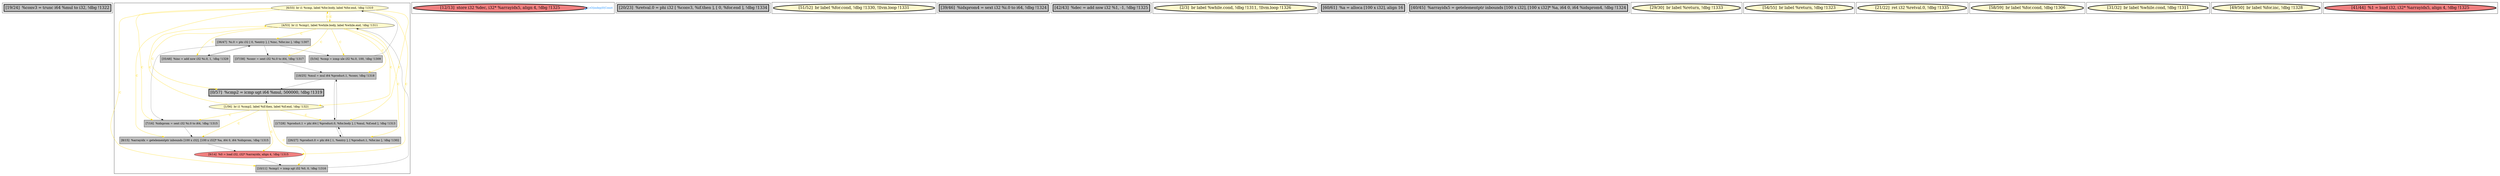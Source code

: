 
digraph G {





subgraph cluster16 {


node124 [penwidth=3.0,fontsize=20,fillcolor=grey,label="[19/24]  %conv3 = trunc i64 %mul to i32, !dbg !1322",shape=rectangle,style=filled ]



}

subgraph cluster4 {


node112 [fillcolor=lemonchiffon,label="[6/33]  br i1 %cmp, label %for.body, label %for.end, !dbg !1310",shape=ellipse,style=filled ]
node111 [fillcolor=grey,label="[26/27]  %product.0 = phi i64 [ 1, %entry ], [ %product.1, %for.inc ], !dbg !1302",shape=rectangle,style=filled ]
node109 [fillcolor=lemonchiffon,label="[4/53]  br i1 %cmp1, label %while.body, label %while.end, !dbg !1311",shape=ellipse,style=filled ]
node107 [penwidth=3.0,fontsize=20,fillcolor=grey,label="[0/57]  %cmp2 = icmp ugt i64 %mul, 500000, !dbg !1319",shape=rectangle,style=filled ]
node106 [fillcolor=grey,label="[18/25]  %mul = mul i64 %product.1, %conv, !dbg !1318",shape=rectangle,style=filled ]
node105 [fillcolor=grey,label="[5/34]  %cmp = icmp ule i32 %i.0, 100, !dbg !1309",shape=rectangle,style=filled ]
node104 [fillcolor=grey,label="[35/48]  %inc = add nsw i32 %i.0, 1, !dbg !1329",shape=rectangle,style=filled ]
node99 [fillcolor=lemonchiffon,label="[1/56]  br i1 %cmp2, label %if.then, label %if.end, !dbg !1321",shape=ellipse,style=filled ]
node98 [fillcolor=grey,label="[37/38]  %conv = sext i32 %i.0 to i64, !dbg !1317",shape=rectangle,style=filled ]
node100 [fillcolor=lightcoral,label="[9/14]  %0 = load i32, i32* %arrayidx, align 4, !dbg !1315",shape=ellipse,style=filled ]
node110 [fillcolor=grey,label="[7/16]  %idxprom = sext i32 %i.0 to i64, !dbg !1315",shape=rectangle,style=filled ]
node101 [fillcolor=grey,label="[10/11]  %cmp1 = icmp sgt i32 %0, 0, !dbg !1316",shape=rectangle,style=filled ]
node108 [fillcolor=grey,label="[17/28]  %product.1 = phi i64 [ %product.0, %for.body ], [ %mul, %if.end ], !dbg !1313",shape=rectangle,style=filled ]
node102 [fillcolor=grey,label="[36/47]  %i.0 = phi i32 [ 0, %entry ], [ %inc, %for.inc ], !dbg !1307",shape=rectangle,style=filled ]
node103 [fillcolor=grey,label="[8/15]  %arrayidx = getelementptr inbounds [100 x i32], [100 x i32]* %a, i64 0, i64 %idxprom, !dbg !1315",shape=rectangle,style=filled ]

node112->node108 [style=solid,color=gold,label="C",penwidth=1.0,fontcolor=gold ]
node109->node104 [style=solid,color=gold,label="C",penwidth=1.0,fontcolor=gold ]
node109->node112 [style=solid,color=gold,label="C",penwidth=1.0,fontcolor=gold ]
node112->node100 [style=solid,color=gold,label="C",penwidth=1.0,fontcolor=gold ]
node109->node111 [style=solid,color=gold,label="C",penwidth=1.0,fontcolor=gold ]
node99->node103 [style=solid,color=gold,label="C",penwidth=1.0,fontcolor=gold ]
node98->node106 [style=solid,color=black,label="",penwidth=0.5,fontcolor=black ]
node102->node98 [style=solid,color=black,label="",penwidth=0.5,fontcolor=black ]
node104->node102 [style=solid,color=black,label="",penwidth=0.5,fontcolor=black ]
node99->node108 [style=solid,color=gold,label="C",penwidth=1.0,fontcolor=gold ]
node102->node104 [style=solid,color=black,label="",penwidth=0.5,fontcolor=black ]
node112->node101 [style=solid,color=gold,label="C",penwidth=1.0,fontcolor=gold ]
node99->node101 [style=solid,color=gold,label="C",penwidth=1.0,fontcolor=gold ]
node108->node106 [style=solid,color=black,label="",penwidth=0.5,fontcolor=black ]
node102->node105 [style=solid,color=black,label="",penwidth=0.5,fontcolor=black ]
node109->node107 [style=solid,color=gold,label="C",penwidth=1.0,fontcolor=gold ]
node112->node110 [style=solid,color=gold,label="C",penwidth=1.0,fontcolor=gold ]
node102->node110 [style=solid,color=black,label="",penwidth=0.5,fontcolor=black ]
node101->node109 [style=solid,color=black,label="",penwidth=0.5,fontcolor=black ]
node105->node112 [style=solid,color=black,label="",penwidth=0.5,fontcolor=black ]
node109->node102 [style=solid,color=gold,label="C",penwidth=1.0,fontcolor=gold ]
node109->node106 [style=solid,color=gold,label="C",penwidth=1.0,fontcolor=gold ]
node106->node107 [style=solid,color=black,label="",penwidth=0.5,fontcolor=black ]
node103->node100 [style=solid,color=black,label="",penwidth=0.5,fontcolor=black ]
node99->node109 [style=solid,color=gold,label="C",penwidth=1.0,fontcolor=gold ]
node109->node99 [style=solid,color=gold,label="C",penwidth=1.0,fontcolor=gold ]
node99->node110 [style=solid,color=gold,label="C",penwidth=1.0,fontcolor=gold ]
node106->node108 [style=solid,color=black,label="",penwidth=0.5,fontcolor=black ]
node108->node111 [style=solid,color=black,label="",penwidth=0.5,fontcolor=black ]
node107->node99 [style=solid,color=black,label="",penwidth=0.5,fontcolor=black ]
node112->node109 [style=solid,color=gold,label="C",penwidth=1.0,fontcolor=gold ]
node109->node105 [style=solid,color=gold,label="C",penwidth=1.0,fontcolor=gold ]
node99->node100 [style=solid,color=gold,label="C",penwidth=1.0,fontcolor=gold ]
node100->node101 [style=solid,color=black,label="",penwidth=0.5,fontcolor=black ]
node112->node103 [style=solid,color=gold,label="C",penwidth=1.0,fontcolor=gold ]
node109->node98 [style=solid,color=gold,label="C",penwidth=1.0,fontcolor=gold ]
node110->node103 [style=solid,color=black,label="",penwidth=0.5,fontcolor=black ]
node111->node108 [style=solid,color=black,label="",penwidth=0.5,fontcolor=black ]


}

subgraph cluster3 {


node97 [penwidth=3.0,fontsize=20,fillcolor=lightcoral,label="[12/13]  store i32 %dec, i32* %arrayidx5, align 4, !dbg !1325",shape=ellipse,style=filled ]

node97->node97 [style=solid,color=dodgerblue,label="O|indep|0|Const",penwidth=1.0,fontcolor=dodgerblue ]


}

subgraph cluster2 {


node96 [penwidth=3.0,fontsize=20,fillcolor=grey,label="[20/23]  %retval.0 = phi i32 [ %conv3, %if.then ], [ 0, %for.end ], !dbg !1334",shape=rectangle,style=filled ]



}

subgraph cluster1 {


node95 [penwidth=3.0,fontsize=20,fillcolor=lemonchiffon,label="[51/52]  br label %for.cond, !dbg !1330, !llvm.loop !1331",shape=ellipse,style=filled ]



}

subgraph cluster12 {


node120 [penwidth=3.0,fontsize=20,fillcolor=grey,label="[39/46]  %idxprom4 = sext i32 %i.0 to i64, !dbg !1324",shape=rectangle,style=filled ]



}

subgraph cluster5 {


node113 [penwidth=3.0,fontsize=20,fillcolor=grey,label="[42/43]  %dec = add nsw i32 %1, -1, !dbg !1325",shape=rectangle,style=filled ]



}

subgraph cluster0 {


node94 [penwidth=3.0,fontsize=20,fillcolor=lemonchiffon,label="[2/3]  br label %while.cond, !dbg !1311, !llvm.loop !1326",shape=ellipse,style=filled ]



}

subgraph cluster6 {


node114 [penwidth=3.0,fontsize=20,fillcolor=grey,label="[60/61]  %a = alloca [100 x i32], align 16",shape=rectangle,style=filled ]



}

subgraph cluster14 {


node122 [penwidth=3.0,fontsize=20,fillcolor=grey,label="[40/45]  %arrayidx5 = getelementptr inbounds [100 x i32], [100 x i32]* %a, i64 0, i64 %idxprom4, !dbg !1324",shape=rectangle,style=filled ]



}

subgraph cluster7 {


node115 [penwidth=3.0,fontsize=20,fillcolor=lemonchiffon,label="[29/30]  br label %return, !dbg !1333",shape=ellipse,style=filled ]



}

subgraph cluster8 {


node116 [penwidth=3.0,fontsize=20,fillcolor=lemonchiffon,label="[54/55]  br label %return, !dbg !1323",shape=ellipse,style=filled ]



}

subgraph cluster9 {


node117 [penwidth=3.0,fontsize=20,fillcolor=lemonchiffon,label="[21/22]  ret i32 %retval.0, !dbg !1335",shape=ellipse,style=filled ]



}

subgraph cluster10 {


node118 [penwidth=3.0,fontsize=20,fillcolor=lemonchiffon,label="[58/59]  br label %for.cond, !dbg !1306",shape=ellipse,style=filled ]



}

subgraph cluster11 {


node119 [penwidth=3.0,fontsize=20,fillcolor=lemonchiffon,label="[31/32]  br label %while.cond, !dbg !1311",shape=ellipse,style=filled ]



}

subgraph cluster13 {


node121 [penwidth=3.0,fontsize=20,fillcolor=lemonchiffon,label="[49/50]  br label %for.inc, !dbg !1328",shape=ellipse,style=filled ]



}

subgraph cluster15 {


node123 [penwidth=3.0,fontsize=20,fillcolor=lightcoral,label="[41/44]  %1 = load i32, i32* %arrayidx5, align 4, !dbg !1325",shape=ellipse,style=filled ]



}

}

